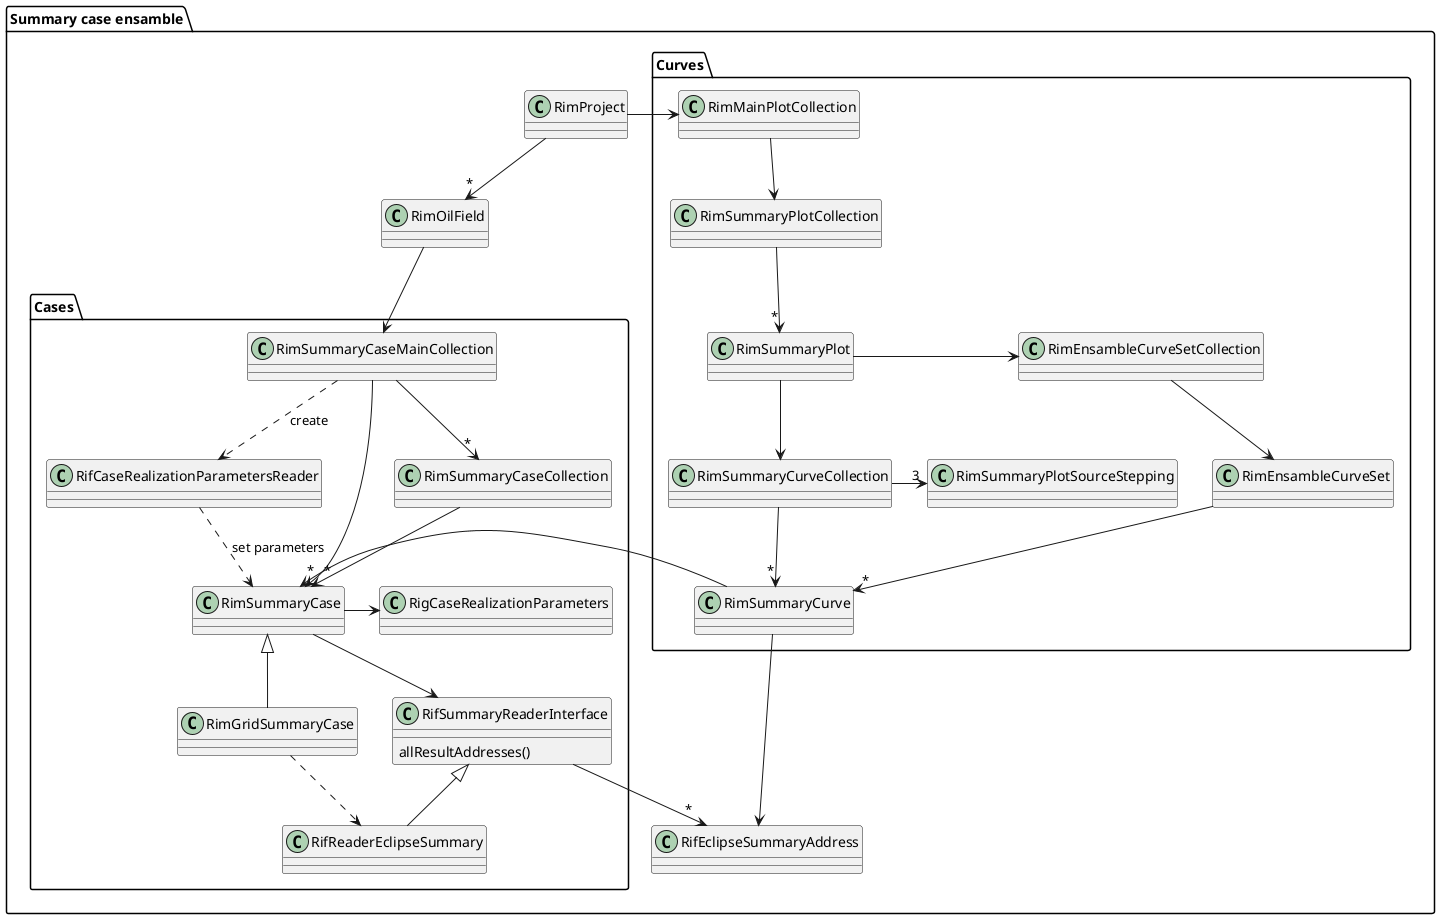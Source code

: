 @startuml

package "Summary case ensamble" {

    skinparam class {
        BackgroundColor<<New>>  LightGray
    }

    package Cases {
        RimSummaryCaseMainCollection --> "*" RimSummaryCaseCollection
        RimSummaryCaseMainCollection --> "*" RimSummaryCase
        RimSummaryCaseCollection --> "*" RimSummaryCase
        
        RimSummaryCase -> RigCaseRealizationParameters
        
        RimSummaryCaseMainCollection ..> RifCaseRealizationParametersReader : create
        RifCaseRealizationParametersReader ..> RimSummaryCase : set parameters

        class RifSummaryReaderInterface {
            allResultAddresses()
        }
        RimSummaryCase <|-- RimGridSummaryCase
        RimSummaryCase --> RifSummaryReaderInterface
        RifSummaryReaderInterface <|-- RifReaderEclipseSummary
        RimGridSummaryCase ..> RifReaderEclipseSummary
    }
    
    package Curves {
        RimMainPlotCollection --> RimSummaryPlotCollection
        RimSummaryPlotCollection --> "*" RimSummaryPlot
        
        RimSummaryPlot --> RimSummaryCurveCollection
        RimSummaryPlot -> RimEnsambleCurveSetCollection
        RimSummaryCurveCollection --> "*" RimSummaryCurve
        RimSummaryCurveCollection -> "3" RimSummaryPlotSourceStepping
        RimEnsambleCurveSetCollection --> RimEnsambleCurveSet
        RimEnsambleCurveSet --> "*" RimSummaryCurve
    }

    RimProject -> RimMainPlotCollection
    RimProject --> "*" RimOilField
    RimOilField --> RimSummaryCaseMainCollection

    RimSummaryCurve -> RimSummaryCase
    RimSummaryCurve --> RifEclipseSummaryAddress

    RifSummaryReaderInterface --> "*" RifEclipseSummaryAddress
}

@enduml

